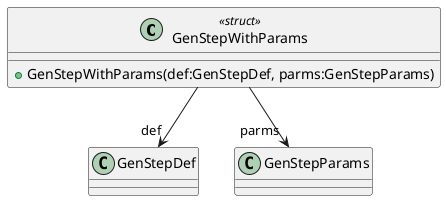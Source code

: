 @startuml
class GenStepWithParams <<struct>> {
    + GenStepWithParams(def:GenStepDef, parms:GenStepParams)
}
GenStepWithParams --> "def" GenStepDef
GenStepWithParams --> "parms" GenStepParams
@enduml
